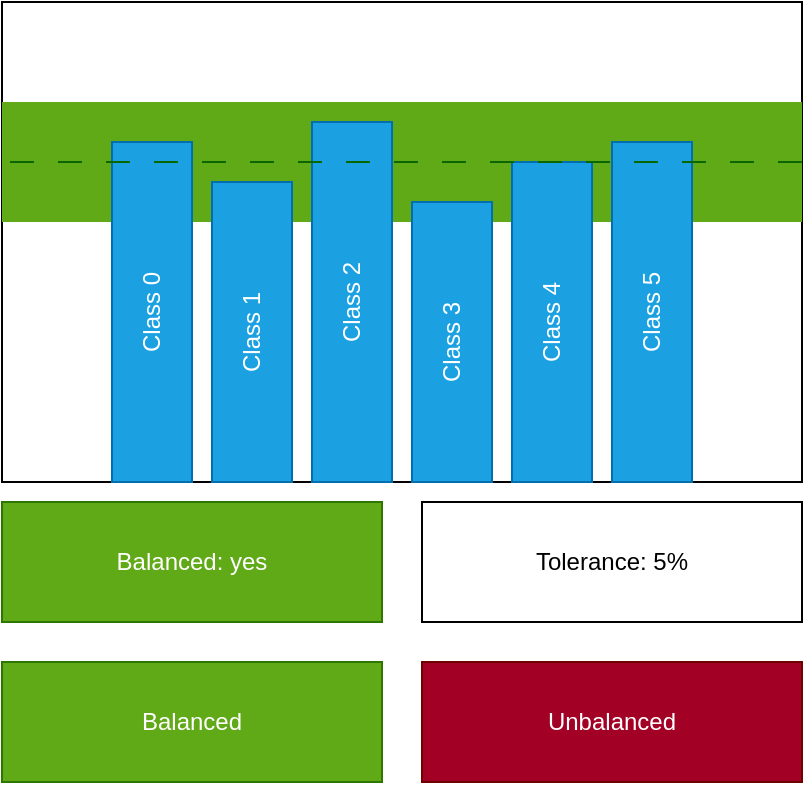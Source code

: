 <mxfile version="26.0.4">
  <diagram id="prtHgNgQTEPvFCAcTncT" name="Page-1">
    <mxGraphModel dx="943" dy="578" grid="1" gridSize="10" guides="1" tooltips="1" connect="1" arrows="1" fold="1" page="1" pageScale="1" pageWidth="827" pageHeight="1169" math="0" shadow="0">
      <root>
        <mxCell id="0" />
        <mxCell id="1" parent="0" />
        <mxCell id="SgDf6SP0DHIIqocupiew-1" value="" style="rounded=0;whiteSpace=wrap;html=1;" parent="1" vertex="1">
          <mxGeometry x="80" y="40" width="400" height="240" as="geometry" />
        </mxCell>
        <mxCell id="SgDf6SP0DHIIqocupiew-13" value="" style="rounded=0;whiteSpace=wrap;html=1;dashed=1;fillColor=#60a917;fontColor=#ffffff;strokeColor=none;" parent="1" vertex="1">
          <mxGeometry x="80" y="90" width="400" height="60" as="geometry" />
        </mxCell>
        <mxCell id="SgDf6SP0DHIIqocupiew-2" value="Class 0" style="rounded=0;whiteSpace=wrap;html=1;fillColor=#1ba1e2;fontColor=#ffffff;strokeColor=#006EAF;direction=south;rotation=-90;" parent="1" vertex="1">
          <mxGeometry x="70" y="175" width="170" height="40" as="geometry" />
        </mxCell>
        <mxCell id="SgDf6SP0DHIIqocupiew-3" value="Class 1" style="rounded=0;whiteSpace=wrap;html=1;fillColor=#1ba1e2;fontColor=#ffffff;strokeColor=#006EAF;direction=south;rotation=-90;" parent="1" vertex="1">
          <mxGeometry x="130" y="185" width="150" height="40" as="geometry" />
        </mxCell>
        <mxCell id="SgDf6SP0DHIIqocupiew-4" value="Class 2" style="rounded=0;whiteSpace=wrap;html=1;fillColor=#1ba1e2;fontColor=#ffffff;strokeColor=#006EAF;direction=south;rotation=-90;" parent="1" vertex="1">
          <mxGeometry x="165" y="170" width="180" height="40" as="geometry" />
        </mxCell>
        <mxCell id="SgDf6SP0DHIIqocupiew-5" value="Class 3" style="rounded=0;whiteSpace=wrap;html=1;fillColor=#1ba1e2;fontColor=#ffffff;strokeColor=#006EAF;direction=south;rotation=-90;" parent="1" vertex="1">
          <mxGeometry x="235" y="190" width="140" height="40" as="geometry" />
        </mxCell>
        <mxCell id="SgDf6SP0DHIIqocupiew-6" value="Class 4" style="rounded=0;whiteSpace=wrap;html=1;fillColor=#1ba1e2;fontColor=#ffffff;strokeColor=#006EAF;direction=south;rotation=-90;" parent="1" vertex="1">
          <mxGeometry x="275" y="180" width="160" height="40" as="geometry" />
        </mxCell>
        <mxCell id="SgDf6SP0DHIIqocupiew-7" value="Class 5" style="rounded=0;whiteSpace=wrap;html=1;fillColor=#1ba1e2;fontColor=#ffffff;strokeColor=#006EAF;direction=south;rotation=-90;" parent="1" vertex="1">
          <mxGeometry x="320" y="175" width="170" height="40" as="geometry" />
        </mxCell>
        <mxCell id="SgDf6SP0DHIIqocupiew-9" value="" style="endArrow=none;dashed=1;html=1;rounded=0;dashPattern=12 12;fillColor=#d80073;strokeColor=#0A6600;exitX=1;exitY=0.5;exitDx=0;exitDy=0;entryX=0;entryY=0.5;entryDx=0;entryDy=0;" parent="1" source="SgDf6SP0DHIIqocupiew-13" target="SgDf6SP0DHIIqocupiew-13" edge="1">
          <mxGeometry width="50" height="50" relative="1" as="geometry">
            <mxPoint x="870" y="130" as="sourcePoint" />
            <mxPoint x="550" y="130" as="targetPoint" />
          </mxGeometry>
        </mxCell>
        <mxCell id="SgDf6SP0DHIIqocupiew-16" value="Tolerance: 5%" style="rounded=0;whiteSpace=wrap;html=1;" parent="1" vertex="1">
          <mxGeometry x="290" y="290" width="190" height="60" as="geometry" />
        </mxCell>
        <mxCell id="SgDf6SP0DHIIqocupiew-17" value="Balanced" style="rounded=0;whiteSpace=wrap;html=1;fillColor=#60a917;fontColor=#ffffff;strokeColor=#2D7600;" parent="1" vertex="1">
          <mxGeometry x="80" y="370" width="190" height="60" as="geometry" />
        </mxCell>
        <mxCell id="SgDf6SP0DHIIqocupiew-18" value="Balanced: yes" style="rounded=0;whiteSpace=wrap;html=1;fillColor=#60a917;fontColor=#ffffff;strokeColor=#2D7600;" parent="1" vertex="1">
          <mxGeometry x="80" y="290" width="190" height="60" as="geometry" />
        </mxCell>
        <mxCell id="1D6VDFF0X7Yo48B3J532-3" value="Unbalanced" style="rounded=0;whiteSpace=wrap;html=1;fillColor=#a20025;fontColor=#ffffff;strokeColor=#6F0000;" parent="1" vertex="1">
          <mxGeometry x="290" y="370" width="190" height="60" as="geometry" />
        </mxCell>
      </root>
    </mxGraphModel>
  </diagram>
</mxfile>
